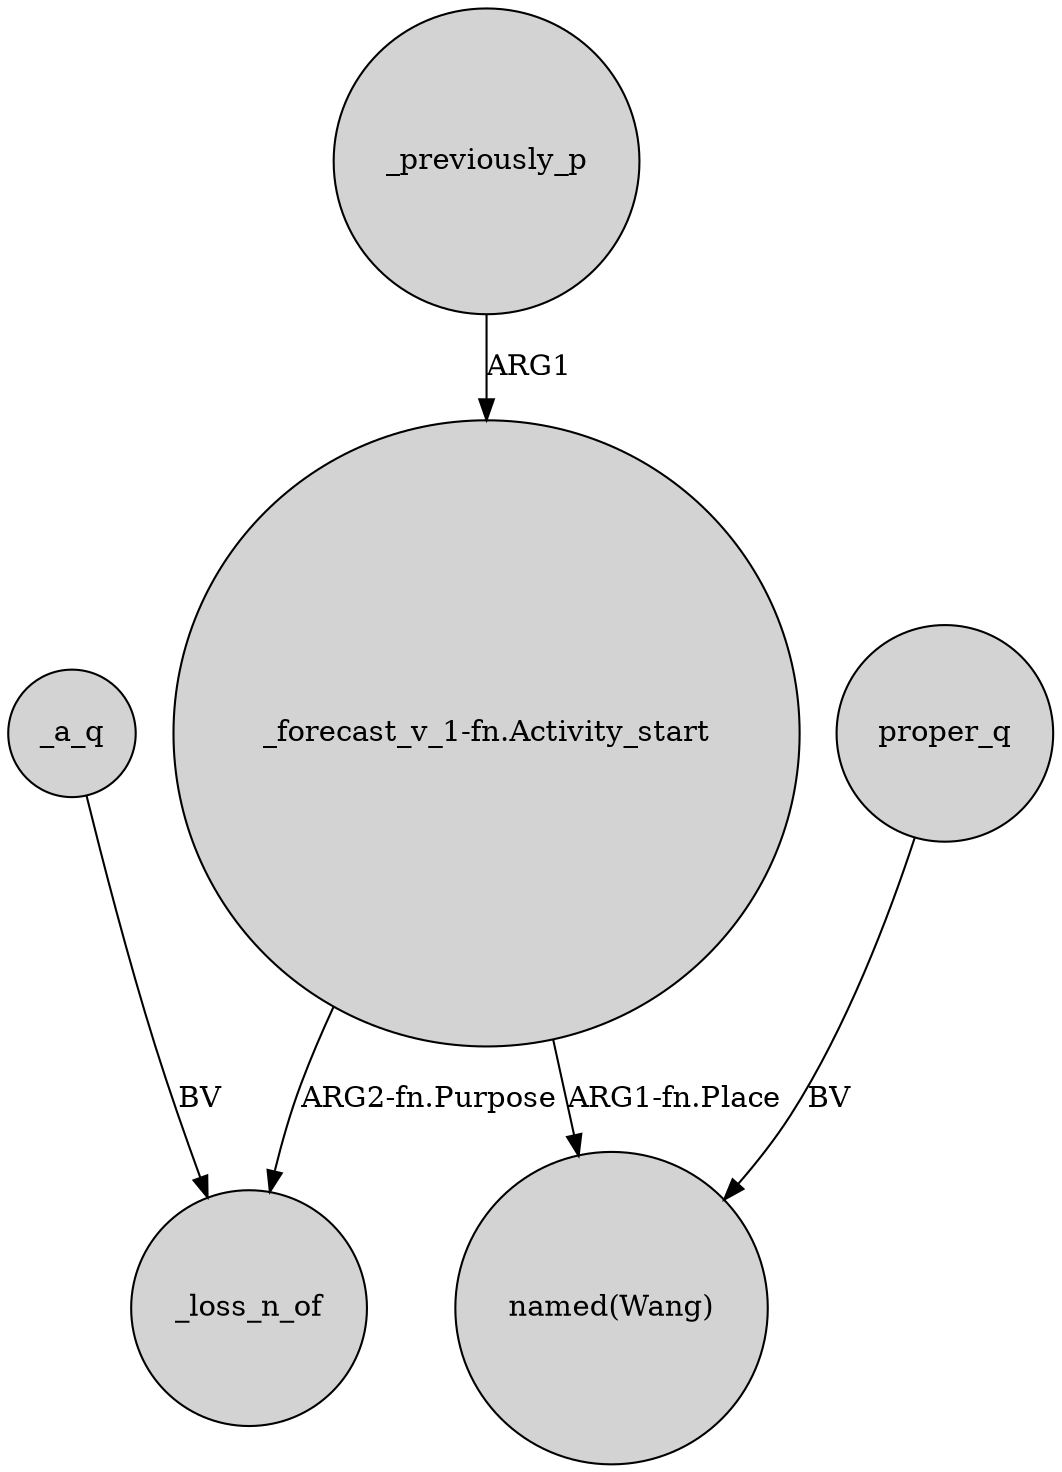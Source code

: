 digraph {
	node [shape=circle style=filled]
	_a_q -> _loss_n_of [label=BV]
	"_forecast_v_1-fn.Activity_start" -> "named(Wang)" [label="ARG1-fn.Place"]
	"_forecast_v_1-fn.Activity_start" -> _loss_n_of [label="ARG2-fn.Purpose"]
	_previously_p -> "_forecast_v_1-fn.Activity_start" [label=ARG1]
	proper_q -> "named(Wang)" [label=BV]
}
